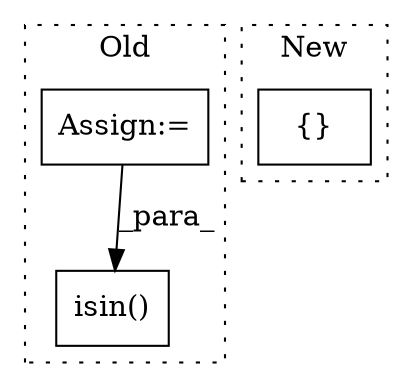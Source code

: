 digraph G {
subgraph cluster0 {
1 [label="isin()" a="75" s="2643,2670" l="8,1" shape="box"];
3 [label="Assign:=" a="68" s="2596" l="3" shape="box"];
label = "Old";
style="dotted";
}
subgraph cluster1 {
2 [label="{}" a="59" s="2360,2373" l="1,0" shape="box"];
label = "New";
style="dotted";
}
3 -> 1 [label="_para_"];
}